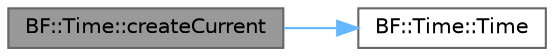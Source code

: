 digraph "BF::Time::createCurrent"
{
 // LATEX_PDF_SIZE
  bgcolor="transparent";
  edge [fontname=Helvetica,fontsize=10,labelfontname=Helvetica,labelfontsize=10];
  node [fontname=Helvetica,fontsize=10,shape=box,height=0.2,width=0.4];
  rankdir="LR";
  Node1 [id="Node000001",label="BF::Time::createCurrent",height=0.2,width=0.4,color="gray40", fillcolor="grey60", style="filled", fontcolor="black",tooltip=" "];
  Node1 -> Node2 [id="edge1_Node000001_Node000002",color="steelblue1",style="solid",tooltip=" "];
  Node2 [id="Node000002",label="BF::Time::Time",height=0.2,width=0.4,color="grey40", fillcolor="white", style="filled",URL="$d0/df9/classBF_1_1Time.html#a4245e409c7347d1d671858962c2ca3b5",tooltip=" "];
}
